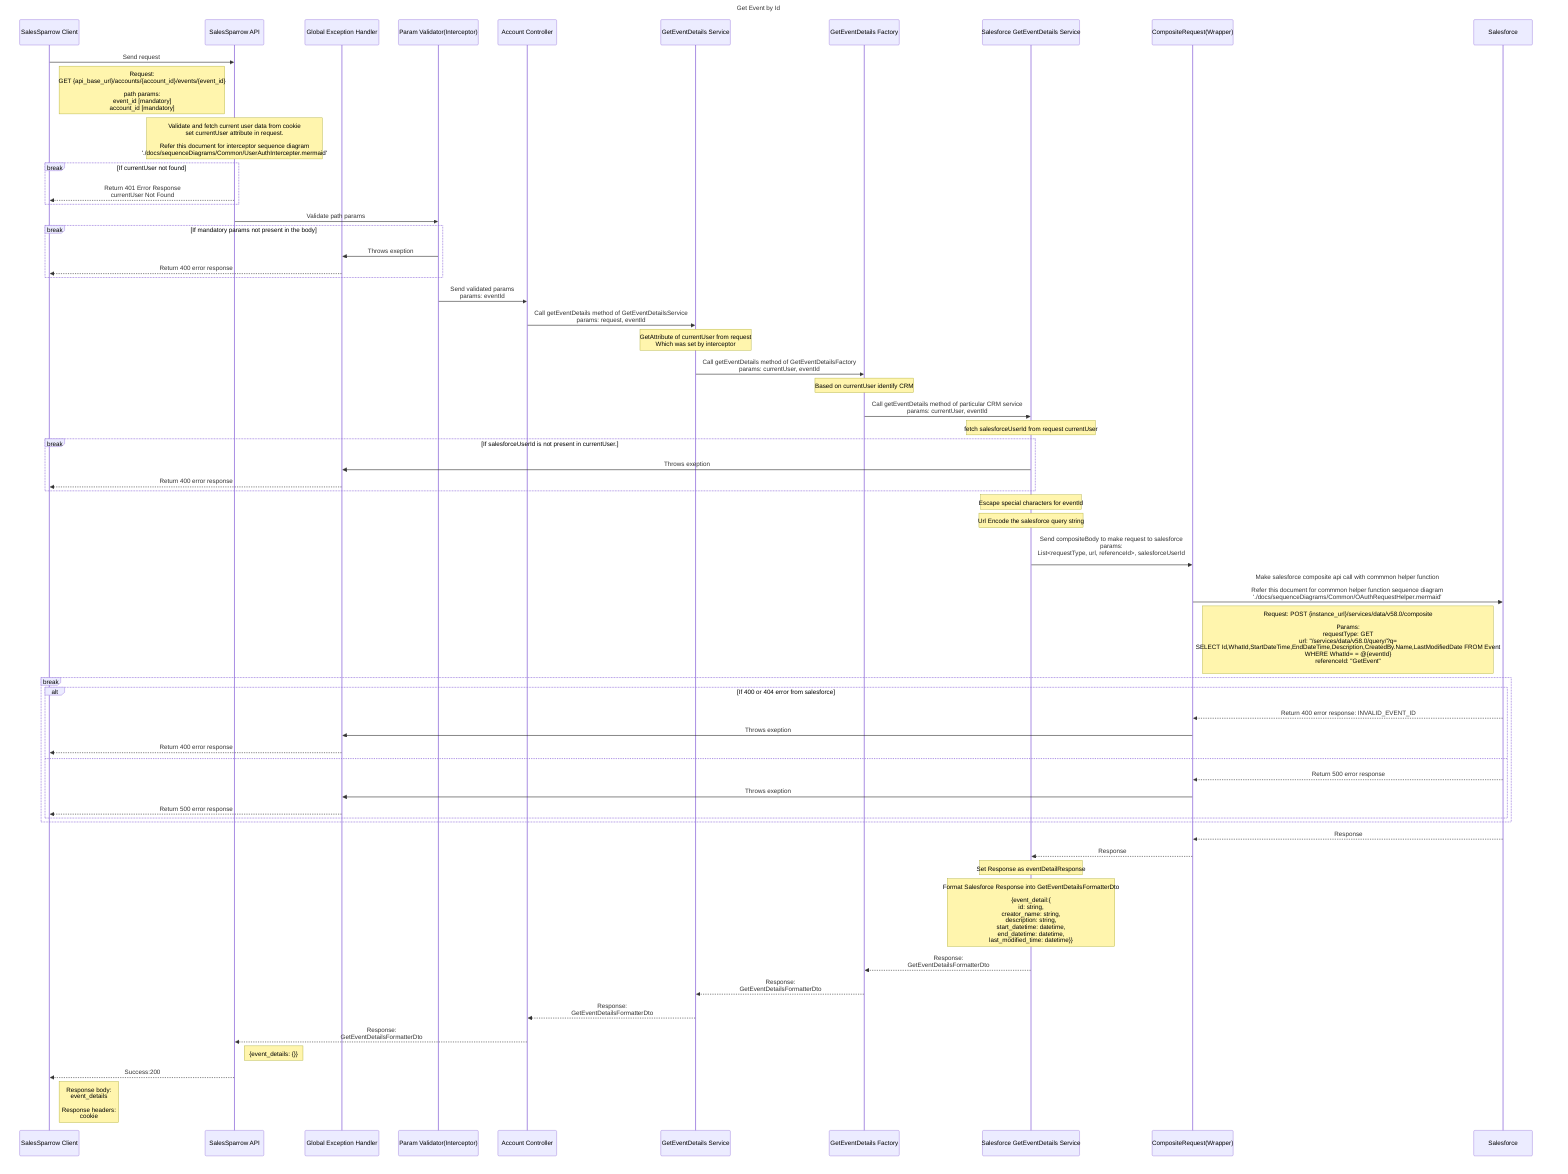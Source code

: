 sequenceDiagram
  title Get Event by Id
    participant ui as SalesSparrow Client
    participant api as SalesSparrow API
    participant exceptionHandler as Global Exception Handler
    participant validator as Param Validator(Interceptor)
    participant controller as Account Controller
    participant service as GetEventDetails Service
    participant factory as GetEventDetails Factory
    participant crm as Salesforce GetEventDetails Service
    participant CompositeRequestWrapper as CompositeRequest(Wrapper)
    participant salesforce as Salesforce

    ui->>api:  Send request 
    note right of ui: Request: <br>GET {api_base_url}/accounts/{account_id}/events/{event_id}<br><br>path params:  <br>event_id [mandatory] <br>account_id [mandatory] 

    note over api: Validate and fetch current user data from cookie<br>set currentUser attribute in request.<br><br>Refer this document for interceptor sequence diagram <br> './docs/sequenceDiagrams/Common/UserAuthIntercepter.mermaid'
    break If currentUser not found
        api-->>ui: Return 401 Error Response<br>currentUser Not Found
    end

    api->>validator: Validate path params

    break If mandatory params not present in the body
        validator->>exceptionHandler: Throws exeption
        exceptionHandler-->>ui:Return 400 error response 
    end

    validator->>controller: Send validated params<br>params: eventId
    
    controller->>service: Call getEventDetails method of GetEventDetailsService<br> params: request, eventId
    note over service: GetAttribute of currentUser from request<br>Which was set by interceptor

    service->>factory: Call getEventDetails method of GetEventDetailsFactory<br>params: currentUser, eventId
    note over factory: Based on currentUser identify CRM

    factory->>crm: Call getEventDetails method of particular CRM service<br>params: currentUser, eventId

    note over crm: fetch salesforceUserId from request currentUser
    break If salesforceUserId is not present in currentUser.
        crm->>exceptionHandler: Throws exeption
        exceptionHandler-->>ui:Return 400 error response 
    end
    note over crm: Escape special characters for eventId
    note over crm: Url Encode the salesforce query string

    crm->>CompositeRequestWrapper: Send compositeBody to make request to salesforce<br>params: <br> List<requestType, url, referenceId>, salesforceUserId <br>

    CompositeRequestWrapper->>salesforce: Make salesforce composite api call with commmon helper function<br><br>Refer this document for commmon helper function sequence diagram <br> './docs/sequenceDiagrams/Common/OAuthRequestHelper.mermaid'
    note right of CompositeRequestWrapper: Request: POST {instance_url}/services/data/v58.0/composite <br><br>Params: <br> requestType: GET<br> url: "/services/data/v58.0/query/?q=<br>SELECT Id,WhatId,StartDateTime,EndDateTime,Description,CreatedBy.Name,LastModifiedDate FROM Event <br>WHERE WhatId= = @{eventId}<br>referenceId: "GetEvent"<br>
    
    break 
        alt If 400 or 404 error from salesforce
        salesforce-->>CompositeRequestWrapper: Return 400 error response: INVALID_EVENT_ID
        CompositeRequestWrapper->>exceptionHandler: Throws exeption
        exceptionHandler-->>ui: Return 400 error response
        else
        salesforce-->>CompositeRequestWrapper:  Return 500 error response
        CompositeRequestWrapper->>exceptionHandler: Throws exeption
        exceptionHandler-->>ui: Return 500 error response
        end
    end

    salesforce-->>CompositeRequestWrapper: Response
    CompositeRequestWrapper-->>crm: Response

    note over crm: Set Response as eventDetailResponse

    note over crm: Format Salesforce Response into GetEventDetailsFormatterDto<br><br>{event_detail:{<br>id: string,<br>creator_name: string,<br>description: string,<br>start_datetime: datetime,<br>end_datetime: datetime,<br>last_modified_time: datetime}}

    crm-->>factory: Response:<br>GetEventDetailsFormatterDto 
    factory-->>service: Response:<br>GetEventDetailsFormatterDto 
    service-->> controller: Response:<br>GetEventDetailsFormatterDto 
    controller-->>api: Response:<br>GetEventDetailsFormatterDto 
    note right of api: {event_details: {}}

    api-->>ui: Success:200
    note right of ui: Response body: <br> event_details<br><br>Response headers:<br> cookie